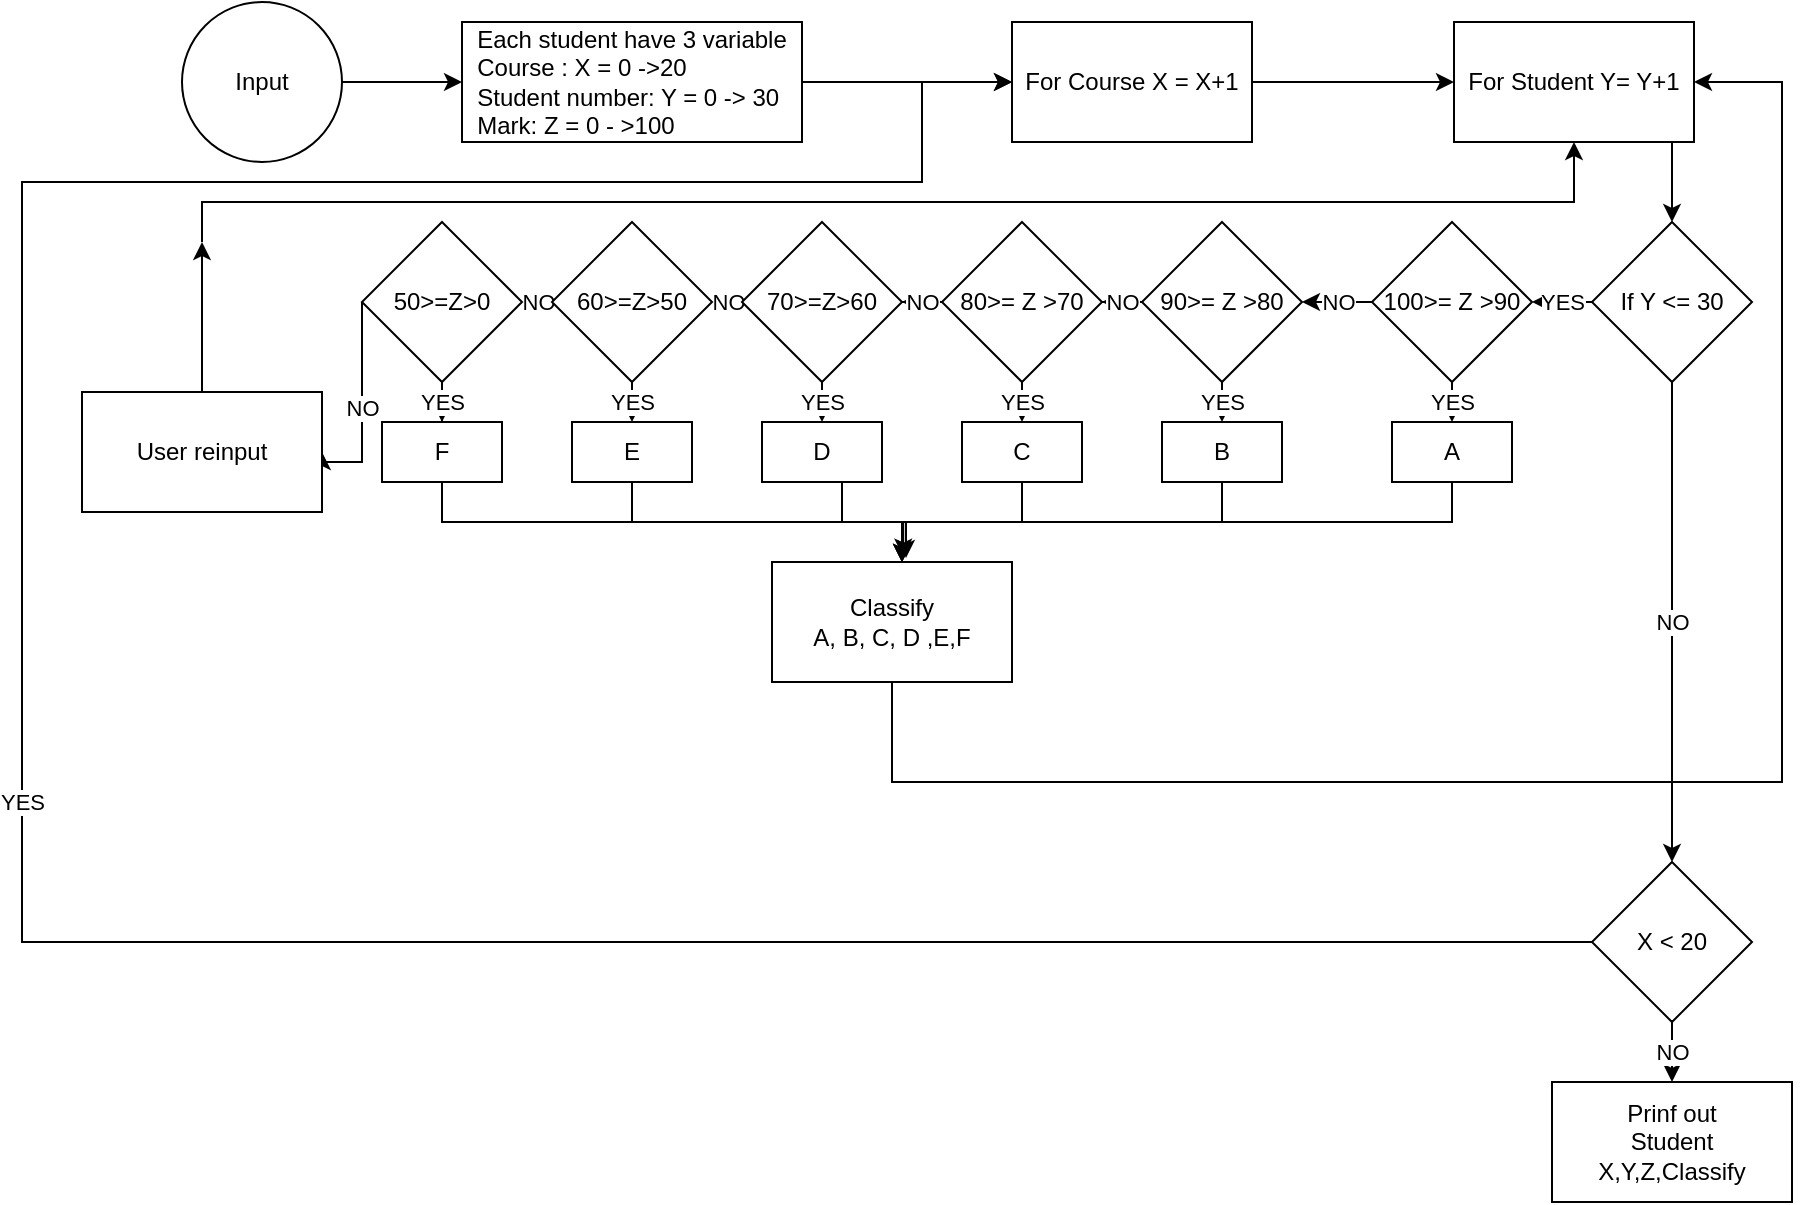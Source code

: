 <mxfile version="13.8.5" type="github"><diagram id="C5RBs43oDa-KdzZeNtuy" name="Page-1"><mxGraphModel dx="2066" dy="590" grid="1" gridSize="10" guides="1" tooltips="1" connect="1" arrows="1" fold="1" page="1" pageScale="1" pageWidth="827" pageHeight="1169" math="0" shadow="0"><root><mxCell id="WIyWlLk6GJQsqaUBKTNV-0"/><mxCell id="WIyWlLk6GJQsqaUBKTNV-1" parent="WIyWlLk6GJQsqaUBKTNV-0"/><mxCell id="zXRCUJ23-QBEPoKMJWFd-3" value="" style="edgeStyle=orthogonalEdgeStyle;rounded=0;orthogonalLoop=1;jettySize=auto;html=1;" parent="WIyWlLk6GJQsqaUBKTNV-1" source="zXRCUJ23-QBEPoKMJWFd-1" target="zXRCUJ23-QBEPoKMJWFd-2" edge="1"><mxGeometry relative="1" as="geometry"/></mxCell><mxCell id="zXRCUJ23-QBEPoKMJWFd-1" value="Input" style="ellipse;whiteSpace=wrap;html=1;aspect=fixed;" parent="WIyWlLk6GJQsqaUBKTNV-1" vertex="1"><mxGeometry width="80" height="80" as="geometry"/></mxCell><mxCell id="zXRCUJ23-QBEPoKMJWFd-5" value="" style="edgeStyle=orthogonalEdgeStyle;rounded=0;orthogonalLoop=1;jettySize=auto;html=1;" parent="WIyWlLk6GJQsqaUBKTNV-1" source="zXRCUJ23-QBEPoKMJWFd-2" target="zXRCUJ23-QBEPoKMJWFd-4" edge="1"><mxGeometry relative="1" as="geometry"/></mxCell><mxCell id="zXRCUJ23-QBEPoKMJWFd-2" value="&lt;div style=&quot;text-align: justify&quot;&gt;&lt;span&gt;Each student have 3 variable&lt;/span&gt;&lt;/div&gt;&lt;div style=&quot;text-align: justify&quot;&gt;&lt;span&gt;Course : X = 0 -&amp;gt;20&lt;/span&gt;&lt;/div&gt;&lt;div style=&quot;text-align: justify&quot;&gt;&lt;span&gt;Student number: Y = 0 -&amp;gt; 30&lt;/span&gt;&lt;/div&gt;&lt;div style=&quot;text-align: justify&quot;&gt;&lt;span&gt;Mark: Z = 0 - &amp;gt;100&lt;/span&gt;&lt;/div&gt;" style="whiteSpace=wrap;html=1;" parent="WIyWlLk6GJQsqaUBKTNV-1" vertex="1"><mxGeometry x="140" y="10" width="170" height="60" as="geometry"/></mxCell><mxCell id="zXRCUJ23-QBEPoKMJWFd-38" value="" style="edgeStyle=orthogonalEdgeStyle;rounded=0;orthogonalLoop=1;jettySize=auto;html=1;" parent="WIyWlLk6GJQsqaUBKTNV-1" source="zXRCUJ23-QBEPoKMJWFd-4" target="zXRCUJ23-QBEPoKMJWFd-37" edge="1"><mxGeometry relative="1" as="geometry"/></mxCell><mxCell id="zXRCUJ23-QBEPoKMJWFd-4" value="For Course X = X+1" style="whiteSpace=wrap;html=1;" parent="WIyWlLk6GJQsqaUBKTNV-1" vertex="1"><mxGeometry x="415" y="10" width="120" height="60" as="geometry"/></mxCell><mxCell id="zXRCUJ23-QBEPoKMJWFd-9" value="YES" style="edgeStyle=orthogonalEdgeStyle;rounded=0;orthogonalLoop=1;jettySize=auto;html=1;" parent="WIyWlLk6GJQsqaUBKTNV-1" source="zXRCUJ23-QBEPoKMJWFd-6" target="zXRCUJ23-QBEPoKMJWFd-8" edge="1"><mxGeometry relative="1" as="geometry"/></mxCell><mxCell id="zXRCUJ23-QBEPoKMJWFd-35" value="NO" style="edgeStyle=orthogonalEdgeStyle;rounded=0;orthogonalLoop=1;jettySize=auto;html=1;" parent="WIyWlLk6GJQsqaUBKTNV-1" source="zXRCUJ23-QBEPoKMJWFd-6" target="zXRCUJ23-QBEPoKMJWFd-34" edge="1"><mxGeometry relative="1" as="geometry"/></mxCell><mxCell id="zXRCUJ23-QBEPoKMJWFd-6" value="If Y &amp;lt;= 30" style="rhombus;whiteSpace=wrap;html=1;" parent="WIyWlLk6GJQsqaUBKTNV-1" vertex="1"><mxGeometry x="705" y="110" width="80" height="80" as="geometry"/></mxCell><mxCell id="zXRCUJ23-QBEPoKMJWFd-11" value="NO" style="edgeStyle=orthogonalEdgeStyle;rounded=0;orthogonalLoop=1;jettySize=auto;html=1;" parent="WIyWlLk6GJQsqaUBKTNV-1" source="zXRCUJ23-QBEPoKMJWFd-8" target="zXRCUJ23-QBEPoKMJWFd-10" edge="1"><mxGeometry relative="1" as="geometry"/></mxCell><mxCell id="coehYcxIMLIJTST7wT8S-15" value="YES" style="edgeStyle=orthogonalEdgeStyle;rounded=0;orthogonalLoop=1;jettySize=auto;html=1;exitX=0.5;exitY=1;exitDx=0;exitDy=0;entryX=0.5;entryY=0;entryDx=0;entryDy=0;" edge="1" parent="WIyWlLk6GJQsqaUBKTNV-1" source="zXRCUJ23-QBEPoKMJWFd-8" target="coehYcxIMLIJTST7wT8S-8"><mxGeometry relative="1" as="geometry"/></mxCell><mxCell id="zXRCUJ23-QBEPoKMJWFd-8" value="100&amp;gt;= Z &amp;gt;90" style="rhombus;whiteSpace=wrap;html=1;" parent="WIyWlLk6GJQsqaUBKTNV-1" vertex="1"><mxGeometry x="595" y="110" width="80" height="80" as="geometry"/></mxCell><mxCell id="zXRCUJ23-QBEPoKMJWFd-13" value="NO" style="edgeStyle=orthogonalEdgeStyle;rounded=0;orthogonalLoop=1;jettySize=auto;html=1;" parent="WIyWlLk6GJQsqaUBKTNV-1" source="zXRCUJ23-QBEPoKMJWFd-10" target="zXRCUJ23-QBEPoKMJWFd-12" edge="1"><mxGeometry relative="1" as="geometry"/></mxCell><mxCell id="coehYcxIMLIJTST7wT8S-14" value="YES" style="edgeStyle=orthogonalEdgeStyle;rounded=0;orthogonalLoop=1;jettySize=auto;html=1;exitX=0.5;exitY=1;exitDx=0;exitDy=0;entryX=0.5;entryY=0;entryDx=0;entryDy=0;" edge="1" parent="WIyWlLk6GJQsqaUBKTNV-1" source="zXRCUJ23-QBEPoKMJWFd-10" target="coehYcxIMLIJTST7wT8S-7"><mxGeometry relative="1" as="geometry"/></mxCell><mxCell id="zXRCUJ23-QBEPoKMJWFd-10" value="90&amp;gt;= Z &amp;gt;80" style="rhombus;whiteSpace=wrap;html=1;" parent="WIyWlLk6GJQsqaUBKTNV-1" vertex="1"><mxGeometry x="480" y="110" width="80" height="80" as="geometry"/></mxCell><mxCell id="zXRCUJ23-QBEPoKMJWFd-15" value="NO" style="edgeStyle=orthogonalEdgeStyle;rounded=0;orthogonalLoop=1;jettySize=auto;html=1;" parent="WIyWlLk6GJQsqaUBKTNV-1" source="zXRCUJ23-QBEPoKMJWFd-12" target="zXRCUJ23-QBEPoKMJWFd-14" edge="1"><mxGeometry relative="1" as="geometry"/></mxCell><mxCell id="coehYcxIMLIJTST7wT8S-13" value="YES" style="edgeStyle=orthogonalEdgeStyle;rounded=0;orthogonalLoop=1;jettySize=auto;html=1;exitX=0.5;exitY=1;exitDx=0;exitDy=0;entryX=0.5;entryY=0;entryDx=0;entryDy=0;" edge="1" parent="WIyWlLk6GJQsqaUBKTNV-1" source="zXRCUJ23-QBEPoKMJWFd-12" target="coehYcxIMLIJTST7wT8S-6"><mxGeometry relative="1" as="geometry"/></mxCell><mxCell id="zXRCUJ23-QBEPoKMJWFd-12" value="80&amp;gt;= Z &amp;gt;70" style="rhombus;whiteSpace=wrap;html=1;" parent="WIyWlLk6GJQsqaUBKTNV-1" vertex="1"><mxGeometry x="380" y="110" width="80" height="80" as="geometry"/></mxCell><mxCell id="zXRCUJ23-QBEPoKMJWFd-17" value="NO" style="edgeStyle=orthogonalEdgeStyle;rounded=0;orthogonalLoop=1;jettySize=auto;html=1;" parent="WIyWlLk6GJQsqaUBKTNV-1" source="zXRCUJ23-QBEPoKMJWFd-14" target="zXRCUJ23-QBEPoKMJWFd-16" edge="1"><mxGeometry relative="1" as="geometry"/></mxCell><mxCell id="coehYcxIMLIJTST7wT8S-11" value="YES" style="edgeStyle=orthogonalEdgeStyle;rounded=0;orthogonalLoop=1;jettySize=auto;html=1;exitX=0.5;exitY=1;exitDx=0;exitDy=0;entryX=0.5;entryY=0;entryDx=0;entryDy=0;" edge="1" parent="WIyWlLk6GJQsqaUBKTNV-1" source="zXRCUJ23-QBEPoKMJWFd-14" target="coehYcxIMLIJTST7wT8S-5"><mxGeometry relative="1" as="geometry"/></mxCell><mxCell id="zXRCUJ23-QBEPoKMJWFd-14" value="70&amp;gt;=Z&amp;gt;60" style="rhombus;whiteSpace=wrap;html=1;" parent="WIyWlLk6GJQsqaUBKTNV-1" vertex="1"><mxGeometry x="280" y="110" width="80" height="80" as="geometry"/></mxCell><mxCell id="zXRCUJ23-QBEPoKMJWFd-19" value="NO" style="edgeStyle=orthogonalEdgeStyle;rounded=0;orthogonalLoop=1;jettySize=auto;html=1;" parent="WIyWlLk6GJQsqaUBKTNV-1" source="zXRCUJ23-QBEPoKMJWFd-16" target="zXRCUJ23-QBEPoKMJWFd-18" edge="1"><mxGeometry relative="1" as="geometry"/></mxCell><mxCell id="coehYcxIMLIJTST7wT8S-10" value="YES" style="edgeStyle=orthogonalEdgeStyle;rounded=0;orthogonalLoop=1;jettySize=auto;html=1;exitX=0.5;exitY=1;exitDx=0;exitDy=0;entryX=0.5;entryY=0;entryDx=0;entryDy=0;" edge="1" parent="WIyWlLk6GJQsqaUBKTNV-1" source="zXRCUJ23-QBEPoKMJWFd-16" target="coehYcxIMLIJTST7wT8S-4"><mxGeometry relative="1" as="geometry"/></mxCell><mxCell id="zXRCUJ23-QBEPoKMJWFd-16" value="60&amp;gt;=Z&amp;gt;50" style="rhombus;whiteSpace=wrap;html=1;" parent="WIyWlLk6GJQsqaUBKTNV-1" vertex="1"><mxGeometry x="185" y="110" width="80" height="80" as="geometry"/></mxCell><mxCell id="zXRCUJ23-QBEPoKMJWFd-42" value="NO" style="edgeStyle=orthogonalEdgeStyle;rounded=0;orthogonalLoop=1;jettySize=auto;html=1;entryX=1;entryY=0.5;entryDx=0;entryDy=0;" parent="WIyWlLk6GJQsqaUBKTNV-1" source="zXRCUJ23-QBEPoKMJWFd-18" target="zXRCUJ23-QBEPoKMJWFd-29" edge="1"><mxGeometry relative="1" as="geometry"><Array as="points"><mxPoint x="90" y="230"/></Array></mxGeometry></mxCell><mxCell id="coehYcxIMLIJTST7wT8S-2" value="YES" style="edgeStyle=orthogonalEdgeStyle;rounded=0;orthogonalLoop=1;jettySize=auto;html=1;" edge="1" parent="WIyWlLk6GJQsqaUBKTNV-1" source="zXRCUJ23-QBEPoKMJWFd-18" target="coehYcxIMLIJTST7wT8S-1"><mxGeometry relative="1" as="geometry"/></mxCell><mxCell id="zXRCUJ23-QBEPoKMJWFd-18" value="50&amp;gt;=Z&amp;gt;0" style="rhombus;whiteSpace=wrap;html=1;" parent="WIyWlLk6GJQsqaUBKTNV-1" vertex="1"><mxGeometry x="90" y="110" width="80" height="80" as="geometry"/></mxCell><mxCell id="zXRCUJ23-QBEPoKMJWFd-40" style="edgeStyle=orthogonalEdgeStyle;rounded=0;orthogonalLoop=1;jettySize=auto;html=1;entryX=1;entryY=0.5;entryDx=0;entryDy=0;" parent="WIyWlLk6GJQsqaUBKTNV-1" source="zXRCUJ23-QBEPoKMJWFd-20" target="zXRCUJ23-QBEPoKMJWFd-37" edge="1"><mxGeometry relative="1" as="geometry"><Array as="points"><mxPoint x="800" y="390"/><mxPoint x="800" y="40"/></Array></mxGeometry></mxCell><mxCell id="zXRCUJ23-QBEPoKMJWFd-20" value="Classify&lt;br&gt;A, B, C, D ,E,F" style="whiteSpace=wrap;html=1;" parent="WIyWlLk6GJQsqaUBKTNV-1" vertex="1"><mxGeometry x="295" y="280" width="120" height="60" as="geometry"/></mxCell><mxCell id="coehYcxIMLIJTST7wT8S-42" style="edgeStyle=orthogonalEdgeStyle;rounded=0;orthogonalLoop=1;jettySize=auto;html=1;" edge="1" parent="WIyWlLk6GJQsqaUBKTNV-1" source="zXRCUJ23-QBEPoKMJWFd-29"><mxGeometry relative="1" as="geometry"><mxPoint x="10" y="120" as="targetPoint"/></mxGeometry></mxCell><mxCell id="zXRCUJ23-QBEPoKMJWFd-29" value="User reinput" style="whiteSpace=wrap;html=1;" parent="WIyWlLk6GJQsqaUBKTNV-1" vertex="1"><mxGeometry x="-50" y="195" width="120" height="60" as="geometry"/></mxCell><mxCell id="zXRCUJ23-QBEPoKMJWFd-46" value="YES" style="edgeStyle=orthogonalEdgeStyle;rounded=0;orthogonalLoop=1;jettySize=auto;html=1;entryX=0;entryY=0.5;entryDx=0;entryDy=0;" parent="WIyWlLk6GJQsqaUBKTNV-1" source="zXRCUJ23-QBEPoKMJWFd-34" target="zXRCUJ23-QBEPoKMJWFd-4" edge="1"><mxGeometry relative="1" as="geometry"><Array as="points"><mxPoint x="745" y="470"/><mxPoint x="-80" y="470"/><mxPoint x="-80" y="90"/><mxPoint x="370" y="90"/><mxPoint x="370" y="40"/></Array></mxGeometry></mxCell><mxCell id="zXRCUJ23-QBEPoKMJWFd-48" value="NO" style="edgeStyle=orthogonalEdgeStyle;rounded=0;orthogonalLoop=1;jettySize=auto;html=1;" parent="WIyWlLk6GJQsqaUBKTNV-1" source="zXRCUJ23-QBEPoKMJWFd-34" target="zXRCUJ23-QBEPoKMJWFd-47" edge="1"><mxGeometry relative="1" as="geometry"/></mxCell><mxCell id="zXRCUJ23-QBEPoKMJWFd-34" value="X &amp;lt; 20" style="rhombus;whiteSpace=wrap;html=1;" parent="WIyWlLk6GJQsqaUBKTNV-1" vertex="1"><mxGeometry x="705" y="430" width="80" height="80" as="geometry"/></mxCell><mxCell id="zXRCUJ23-QBEPoKMJWFd-45" style="edgeStyle=orthogonalEdgeStyle;rounded=0;orthogonalLoop=1;jettySize=auto;html=1;" parent="WIyWlLk6GJQsqaUBKTNV-1" source="zXRCUJ23-QBEPoKMJWFd-37" target="zXRCUJ23-QBEPoKMJWFd-6" edge="1"><mxGeometry relative="1" as="geometry"><Array as="points"><mxPoint x="745" y="80"/><mxPoint x="745" y="80"/></Array></mxGeometry></mxCell><mxCell id="zXRCUJ23-QBEPoKMJWFd-37" value="For Student Y= Y+1" style="whiteSpace=wrap;html=1;" parent="WIyWlLk6GJQsqaUBKTNV-1" vertex="1"><mxGeometry x="636" y="10" width="120" height="60" as="geometry"/></mxCell><mxCell id="zXRCUJ23-QBEPoKMJWFd-47" value="Prinf out&lt;br&gt;Student X,Y,Z,Classify" style="whiteSpace=wrap;html=1;" parent="WIyWlLk6GJQsqaUBKTNV-1" vertex="1"><mxGeometry x="685" y="540" width="120" height="60" as="geometry"/></mxCell><mxCell id="coehYcxIMLIJTST7wT8S-16" style="edgeStyle=orthogonalEdgeStyle;rounded=0;orthogonalLoop=1;jettySize=auto;html=1;" edge="1" parent="WIyWlLk6GJQsqaUBKTNV-1" source="coehYcxIMLIJTST7wT8S-1" target="zXRCUJ23-QBEPoKMJWFd-20"><mxGeometry relative="1" as="geometry"><Array as="points"><mxPoint x="130" y="260"/><mxPoint x="360" y="260"/></Array></mxGeometry></mxCell><mxCell id="coehYcxIMLIJTST7wT8S-1" value="F" style="whiteSpace=wrap;html=1;" vertex="1" parent="WIyWlLk6GJQsqaUBKTNV-1"><mxGeometry x="100" y="210" width="60" height="30" as="geometry"/></mxCell><mxCell id="coehYcxIMLIJTST7wT8S-17" style="edgeStyle=orthogonalEdgeStyle;rounded=0;orthogonalLoop=1;jettySize=auto;html=1;" edge="1" parent="WIyWlLk6GJQsqaUBKTNV-1" source="coehYcxIMLIJTST7wT8S-4"><mxGeometry relative="1" as="geometry"><mxPoint x="360" y="280" as="targetPoint"/><Array as="points"><mxPoint x="225" y="260"/><mxPoint x="360" y="260"/></Array></mxGeometry></mxCell><mxCell id="coehYcxIMLIJTST7wT8S-4" value="E" style="whiteSpace=wrap;html=1;" vertex="1" parent="WIyWlLk6GJQsqaUBKTNV-1"><mxGeometry x="195" y="210" width="60" height="30" as="geometry"/></mxCell><mxCell id="coehYcxIMLIJTST7wT8S-19" style="edgeStyle=orthogonalEdgeStyle;rounded=0;orthogonalLoop=1;jettySize=auto;html=1;" edge="1" parent="WIyWlLk6GJQsqaUBKTNV-1" source="coehYcxIMLIJTST7wT8S-5"><mxGeometry relative="1" as="geometry"><mxPoint x="360" y="280" as="targetPoint"/><Array as="points"><mxPoint x="330" y="260"/><mxPoint x="360" y="260"/></Array></mxGeometry></mxCell><mxCell id="coehYcxIMLIJTST7wT8S-5" value="D" style="whiteSpace=wrap;html=1;" vertex="1" parent="WIyWlLk6GJQsqaUBKTNV-1"><mxGeometry x="290" y="210" width="60" height="30" as="geometry"/></mxCell><mxCell id="coehYcxIMLIJTST7wT8S-20" style="edgeStyle=orthogonalEdgeStyle;rounded=0;orthogonalLoop=1;jettySize=auto;html=1;" edge="1" parent="WIyWlLk6GJQsqaUBKTNV-1" source="coehYcxIMLIJTST7wT8S-6"><mxGeometry relative="1" as="geometry"><mxPoint x="360" y="280" as="targetPoint"/><Array as="points"><mxPoint x="420" y="260"/><mxPoint x="360" y="260"/></Array></mxGeometry></mxCell><mxCell id="coehYcxIMLIJTST7wT8S-6" value="C" style="whiteSpace=wrap;html=1;" vertex="1" parent="WIyWlLk6GJQsqaUBKTNV-1"><mxGeometry x="390" y="210" width="60" height="30" as="geometry"/></mxCell><mxCell id="coehYcxIMLIJTST7wT8S-21" style="edgeStyle=orthogonalEdgeStyle;rounded=0;orthogonalLoop=1;jettySize=auto;html=1;" edge="1" parent="WIyWlLk6GJQsqaUBKTNV-1" source="coehYcxIMLIJTST7wT8S-7"><mxGeometry relative="1" as="geometry"><mxPoint x="362" y="278" as="targetPoint"/><Array as="points"><mxPoint x="520" y="260"/><mxPoint x="362" y="260"/></Array></mxGeometry></mxCell><mxCell id="coehYcxIMLIJTST7wT8S-7" value="B" style="whiteSpace=wrap;html=1;" vertex="1" parent="WIyWlLk6GJQsqaUBKTNV-1"><mxGeometry x="490" y="210" width="60" height="30" as="geometry"/></mxCell><mxCell id="coehYcxIMLIJTST7wT8S-23" style="edgeStyle=orthogonalEdgeStyle;rounded=0;orthogonalLoop=1;jettySize=auto;html=1;entryX=0.547;entryY=-0.044;entryDx=0;entryDy=0;entryPerimeter=0;" edge="1" parent="WIyWlLk6GJQsqaUBKTNV-1" source="coehYcxIMLIJTST7wT8S-8" target="zXRCUJ23-QBEPoKMJWFd-20"><mxGeometry relative="1" as="geometry"><Array as="points"><mxPoint x="635" y="260"/><mxPoint x="361" y="260"/></Array></mxGeometry></mxCell><mxCell id="coehYcxIMLIJTST7wT8S-8" value="A" style="whiteSpace=wrap;html=1;" vertex="1" parent="WIyWlLk6GJQsqaUBKTNV-1"><mxGeometry x="605" y="210" width="60" height="30" as="geometry"/></mxCell><mxCell id="coehYcxIMLIJTST7wT8S-41" style="edgeStyle=orthogonalEdgeStyle;rounded=0;orthogonalLoop=1;jettySize=auto;html=1;entryX=0.5;entryY=1;entryDx=0;entryDy=0;" edge="1" parent="WIyWlLk6GJQsqaUBKTNV-1" target="zXRCUJ23-QBEPoKMJWFd-37"><mxGeometry relative="1" as="geometry"><mxPoint x="10" y="120" as="sourcePoint"/><Array as="points"><mxPoint x="10" y="100"/><mxPoint x="696" y="100"/></Array></mxGeometry></mxCell></root></mxGraphModel></diagram></mxfile>